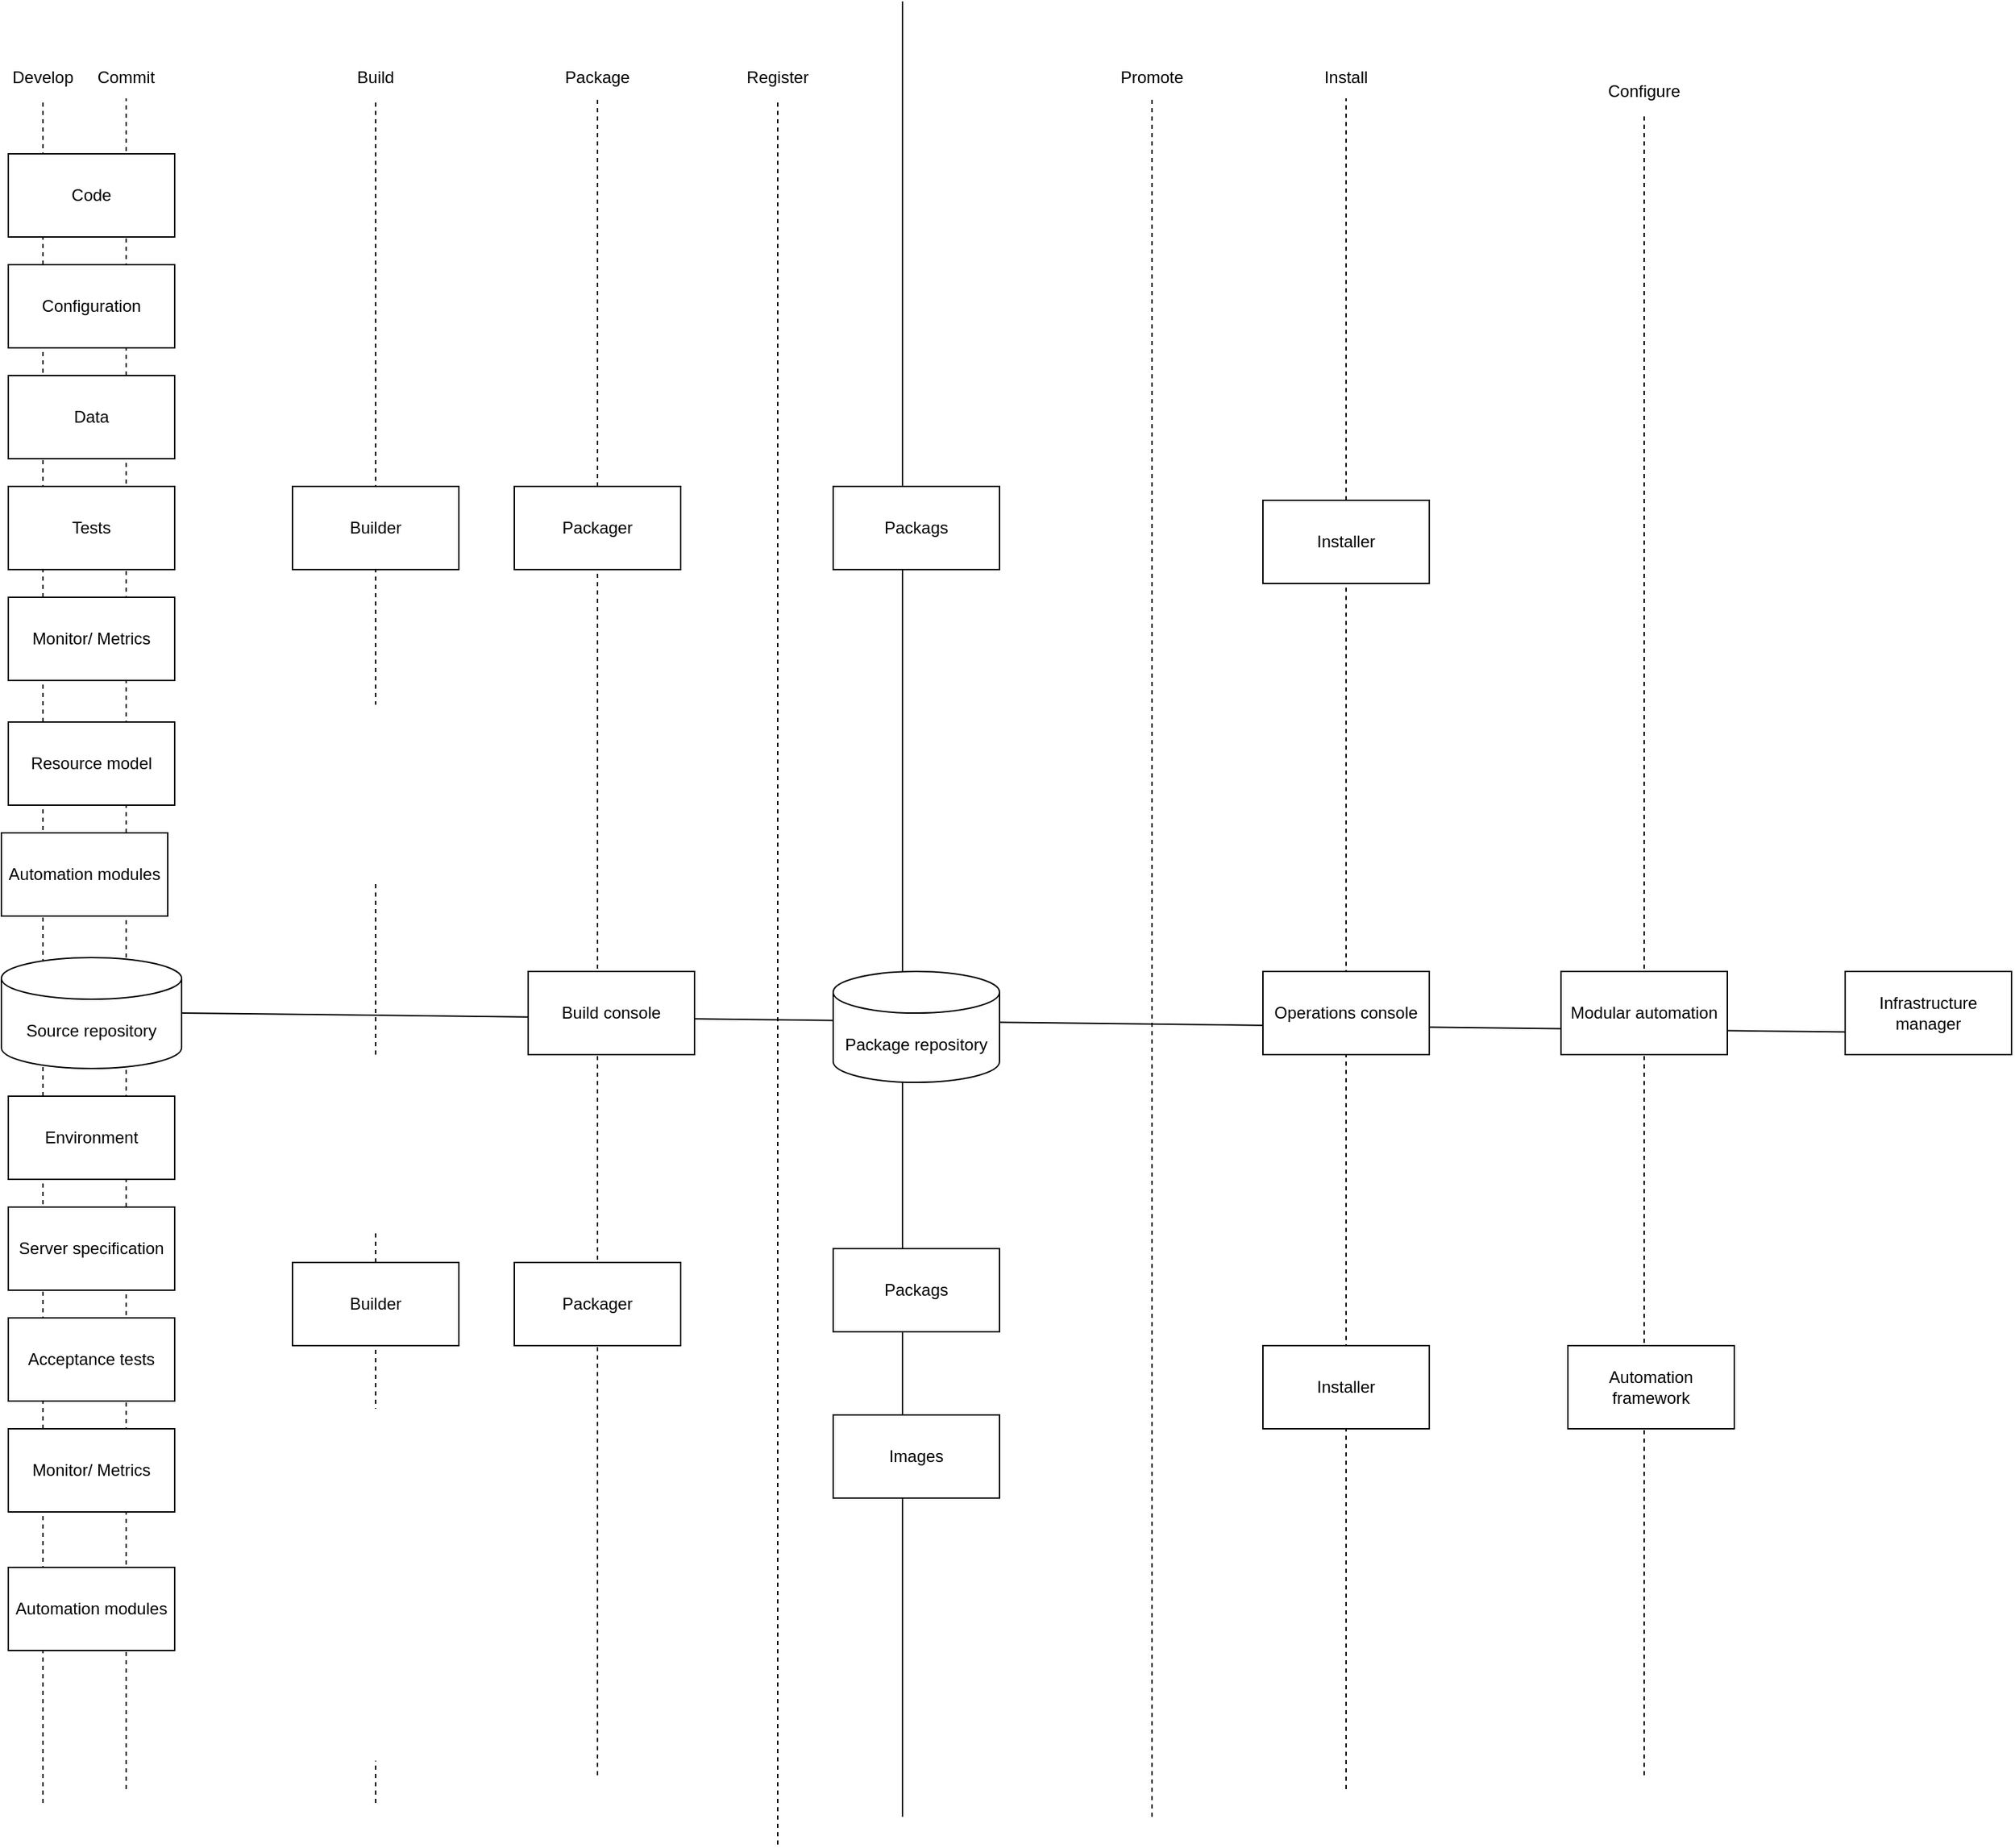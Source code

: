 <mxfile version="22.1.11" type="github">
  <diagram name="Page-1" id="XKhO27Z5a87tstUSnC-k">
    <mxGraphModel dx="1588" dy="892" grid="1" gridSize="10" guides="1" tooltips="1" connect="1" arrows="1" fold="1" page="1" pageScale="1" pageWidth="850" pageHeight="1100" math="0" shadow="0">
      <root>
        <mxCell id="0" />
        <mxCell id="1" parent="0" />
        <mxCell id="qBRlWkbhJnVvSvsvcBG5-85" value="" style="endArrow=none;html=1;rounded=0;exitX=1;exitY=0.5;exitDx=0;exitDy=0;exitPerimeter=0;entryX=1;entryY=0.75;entryDx=0;entryDy=0;" edge="1" parent="1" source="qBRlWkbhJnVvSvsvcBG5-7" target="qBRlWkbhJnVvSvsvcBG5-47">
          <mxGeometry width="50" height="50" relative="1" as="geometry">
            <mxPoint x="1340" y="730" as="sourcePoint" />
            <mxPoint x="1390" y="680" as="targetPoint" />
          </mxGeometry>
        </mxCell>
        <mxCell id="qBRlWkbhJnVvSvsvcBG5-84" value="" style="endArrow=none;dashed=1;html=1;rounded=0;entryX=0.5;entryY=1;entryDx=0;entryDy=0;" edge="1" parent="1" target="qBRlWkbhJnVvSvsvcBG5-83">
          <mxGeometry width="50" height="50" relative="1" as="geometry">
            <mxPoint x="1335" y="1280" as="sourcePoint" />
            <mxPoint x="1390" y="480" as="targetPoint" />
          </mxGeometry>
        </mxCell>
        <mxCell id="qBRlWkbhJnVvSvsvcBG5-80" value="" style="endArrow=none;dashed=1;html=1;rounded=0;entryX=0.5;entryY=1;entryDx=0;entryDy=0;" edge="1" parent="1" target="qBRlWkbhJnVvSvsvcBG5-78">
          <mxGeometry width="50" height="50" relative="1" as="geometry">
            <mxPoint x="1120" y="1290" as="sourcePoint" />
            <mxPoint x="1140" y="470" as="targetPoint" />
          </mxGeometry>
        </mxCell>
        <mxCell id="qBRlWkbhJnVvSvsvcBG5-72" value="" style="endArrow=none;html=1;rounded=0;" edge="1" parent="1">
          <mxGeometry width="50" height="50" relative="1" as="geometry">
            <mxPoint x="800" y="1310" as="sourcePoint" />
            <mxPoint x="800" as="targetPoint" />
          </mxGeometry>
        </mxCell>
        <mxCell id="qBRlWkbhJnVvSvsvcBG5-60" value="" style="endArrow=none;dashed=1;html=1;rounded=0;entryX=0.5;entryY=1;entryDx=0;entryDy=0;" edge="1" parent="1" target="qBRlWkbhJnVvSvsvcBG5-59">
          <mxGeometry width="50" height="50" relative="1" as="geometry">
            <mxPoint x="580" y="1280" as="sourcePoint" />
            <mxPoint x="210" y="100" as="targetPoint" />
          </mxGeometry>
        </mxCell>
        <mxCell id="qBRlWkbhJnVvSvsvcBG5-58" value="" style="endArrow=none;dashed=1;html=1;rounded=0;entryX=0.5;entryY=1;entryDx=0;entryDy=0;" edge="1" parent="1" target="qBRlWkbhJnVvSvsvcBG5-52">
          <mxGeometry width="50" height="50" relative="1" as="geometry">
            <mxPoint x="420" y="1300" as="sourcePoint" />
            <mxPoint x="200" y="90" as="targetPoint" />
          </mxGeometry>
        </mxCell>
        <mxCell id="qBRlWkbhJnVvSvsvcBG5-51" value="" style="endArrow=none;dashed=1;html=1;rounded=0;entryX=0.5;entryY=1;entryDx=0;entryDy=0;" edge="1" parent="1" target="qBRlWkbhJnVvSvsvcBG5-12">
          <mxGeometry width="50" height="50" relative="1" as="geometry">
            <mxPoint x="240" y="1290" as="sourcePoint" />
            <mxPoint x="190" y="80" as="targetPoint" />
          </mxGeometry>
        </mxCell>
        <mxCell id="qBRlWkbhJnVvSvsvcBG5-50" value="" style="endArrow=none;dashed=1;html=1;rounded=0;entryX=0.5;entryY=1;entryDx=0;entryDy=0;" edge="1" parent="1" target="qBRlWkbhJnVvSvsvcBG5-13">
          <mxGeometry width="50" height="50" relative="1" as="geometry">
            <mxPoint x="180" y="1300" as="sourcePoint" />
            <mxPoint x="530" y="490" as="targetPoint" />
          </mxGeometry>
        </mxCell>
        <mxCell id="qBRlWkbhJnVvSvsvcBG5-1" value="Code" style="rounded=0;whiteSpace=wrap;html=1;" vertex="1" parent="1">
          <mxGeometry x="155" y="110" width="120" height="60" as="geometry" />
        </mxCell>
        <mxCell id="qBRlWkbhJnVvSvsvcBG5-3" value="Data" style="rounded=0;whiteSpace=wrap;html=1;" vertex="1" parent="1">
          <mxGeometry x="155" y="270" width="120" height="60" as="geometry" />
        </mxCell>
        <mxCell id="qBRlWkbhJnVvSvsvcBG5-5" value="Resource model" style="rounded=0;whiteSpace=wrap;html=1;" vertex="1" parent="1">
          <mxGeometry x="155" y="520" width="120" height="60" as="geometry" />
        </mxCell>
        <mxCell id="qBRlWkbhJnVvSvsvcBG5-7" value="Source repository" style="shape=cylinder3;whiteSpace=wrap;html=1;boundedLbl=1;backgroundOutline=1;size=15;" vertex="1" parent="1">
          <mxGeometry x="150" y="690" width="130" height="80" as="geometry" />
        </mxCell>
        <mxCell id="qBRlWkbhJnVvSvsvcBG5-8" value="Environment" style="rounded=0;whiteSpace=wrap;html=1;" vertex="1" parent="1">
          <mxGeometry x="155" y="790" width="120" height="60" as="geometry" />
        </mxCell>
        <mxCell id="qBRlWkbhJnVvSvsvcBG5-9" value="Server specification" style="rounded=0;whiteSpace=wrap;html=1;" vertex="1" parent="1">
          <mxGeometry x="155" y="870" width="120" height="60" as="geometry" />
        </mxCell>
        <mxCell id="qBRlWkbhJnVvSvsvcBG5-10" value="Acceptance tests" style="rounded=0;whiteSpace=wrap;html=1;" vertex="1" parent="1">
          <mxGeometry x="155" y="950" width="120" height="60" as="geometry" />
        </mxCell>
        <mxCell id="qBRlWkbhJnVvSvsvcBG5-11" value="Automation modules" style="rounded=0;whiteSpace=wrap;html=1;" vertex="1" parent="1">
          <mxGeometry x="155" y="1130" width="120" height="60" as="geometry" />
        </mxCell>
        <mxCell id="qBRlWkbhJnVvSvsvcBG5-12" value="Commit" style="text;html=1;strokeColor=none;fillColor=none;align=center;verticalAlign=middle;whiteSpace=wrap;rounded=0;" vertex="1" parent="1">
          <mxGeometry x="210" y="40" width="60" height="30" as="geometry" />
        </mxCell>
        <mxCell id="qBRlWkbhJnVvSvsvcBG5-13" value="Develop" style="text;html=1;strokeColor=none;fillColor=none;align=center;verticalAlign=middle;whiteSpace=wrap;rounded=0;" vertex="1" parent="1">
          <mxGeometry x="150" y="40" width="60" height="30" as="geometry" />
        </mxCell>
        <mxCell id="qBRlWkbhJnVvSvsvcBG5-2" value="Configuration" style="rounded=0;whiteSpace=wrap;html=1;" vertex="1" parent="1">
          <mxGeometry x="155" y="190" width="120" height="60" as="geometry" />
        </mxCell>
        <mxCell id="qBRlWkbhJnVvSvsvcBG5-25" value="Tests" style="rounded=0;whiteSpace=wrap;html=1;" vertex="1" parent="1">
          <mxGeometry x="155" y="350" width="120" height="60" as="geometry" />
        </mxCell>
        <mxCell id="qBRlWkbhJnVvSvsvcBG5-4" value="Monitor/ Metrics" style="rounded=0;whiteSpace=wrap;html=1;" vertex="1" parent="1">
          <mxGeometry x="155" y="430" width="120" height="60" as="geometry" />
        </mxCell>
        <mxCell id="qBRlWkbhJnVvSvsvcBG5-6" value="Automation modules" style="rounded=0;whiteSpace=wrap;html=1;" vertex="1" parent="1">
          <mxGeometry x="150" y="600" width="120" height="60" as="geometry" />
        </mxCell>
        <mxCell id="qBRlWkbhJnVvSvsvcBG5-31" value="Builder" style="rounded=0;whiteSpace=wrap;html=1;" vertex="1" parent="1">
          <mxGeometry x="360" y="350" width="120" height="60" as="geometry" />
        </mxCell>
        <mxCell id="qBRlWkbhJnVvSvsvcBG5-32" value="Packager" style="rounded=0;whiteSpace=wrap;html=1;" vertex="1" parent="1">
          <mxGeometry x="520" y="350" width="120" height="60" as="geometry" />
        </mxCell>
        <mxCell id="qBRlWkbhJnVvSvsvcBG5-33" value="Builder" style="rounded=0;whiteSpace=wrap;html=1;" vertex="1" parent="1">
          <mxGeometry x="360" y="910" width="120" height="60" as="geometry" />
        </mxCell>
        <mxCell id="qBRlWkbhJnVvSvsvcBG5-34" value="Packager" style="rounded=0;whiteSpace=wrap;html=1;" vertex="1" parent="1">
          <mxGeometry x="520" y="910" width="120" height="60" as="geometry" />
        </mxCell>
        <mxCell id="qBRlWkbhJnVvSvsvcBG5-37" value="Build console" style="rounded=0;whiteSpace=wrap;html=1;" vertex="1" parent="1">
          <mxGeometry x="530" y="700" width="120" height="60" as="geometry" />
        </mxCell>
        <mxCell id="qBRlWkbhJnVvSvsvcBG5-40" value="Monitor/ Metrics" style="rounded=0;whiteSpace=wrap;html=1;" vertex="1" parent="1">
          <mxGeometry x="155" y="1030" width="120" height="60" as="geometry" />
        </mxCell>
        <mxCell id="qBRlWkbhJnVvSvsvcBG5-43" value="Installer" style="rounded=0;whiteSpace=wrap;html=1;" vertex="1" parent="1">
          <mxGeometry x="1060" y="360" width="120" height="60" as="geometry" />
        </mxCell>
        <mxCell id="qBRlWkbhJnVvSvsvcBG5-44" value="Operations console" style="rounded=0;whiteSpace=wrap;html=1;" vertex="1" parent="1">
          <mxGeometry x="1060" y="700" width="120" height="60" as="geometry" />
        </mxCell>
        <mxCell id="qBRlWkbhJnVvSvsvcBG5-45" value="Installer" style="rounded=0;whiteSpace=wrap;html=1;" vertex="1" parent="1">
          <mxGeometry x="1060" y="970" width="120" height="60" as="geometry" />
        </mxCell>
        <mxCell id="qBRlWkbhJnVvSvsvcBG5-46" value="Modular automation" style="rounded=0;whiteSpace=wrap;html=1;" vertex="1" parent="1">
          <mxGeometry x="1275" y="700" width="120" height="60" as="geometry" />
        </mxCell>
        <mxCell id="qBRlWkbhJnVvSvsvcBG5-47" value="Infrastructure manager" style="rounded=0;whiteSpace=wrap;html=1;" vertex="1" parent="1">
          <mxGeometry x="1480" y="700" width="120" height="60" as="geometry" />
        </mxCell>
        <mxCell id="qBRlWkbhJnVvSvsvcBG5-49" value="Automation framework" style="rounded=0;whiteSpace=wrap;html=1;" vertex="1" parent="1">
          <mxGeometry x="1280" y="970" width="120" height="60" as="geometry" />
        </mxCell>
        <mxCell id="qBRlWkbhJnVvSvsvcBG5-52" value="Build" style="text;html=1;strokeColor=none;fillColor=none;align=center;verticalAlign=middle;whiteSpace=wrap;rounded=0;" vertex="1" parent="1">
          <mxGeometry x="390" y="40" width="60" height="30" as="geometry" />
        </mxCell>
        <mxCell id="qBRlWkbhJnVvSvsvcBG5-59" value="Package" style="text;html=1;strokeColor=none;fillColor=none;align=center;verticalAlign=middle;whiteSpace=wrap;rounded=0;" vertex="1" parent="1">
          <mxGeometry x="550" y="40" width="60" height="30" as="geometry" />
        </mxCell>
        <mxCell id="qBRlWkbhJnVvSvsvcBG5-62" value="Register" style="text;html=1;strokeColor=none;fillColor=none;align=center;verticalAlign=middle;whiteSpace=wrap;rounded=0;" vertex="1" parent="1">
          <mxGeometry x="680" y="40" width="60" height="30" as="geometry" />
        </mxCell>
        <mxCell id="qBRlWkbhJnVvSvsvcBG5-63" value="" style="endArrow=none;dashed=1;html=1;rounded=0;entryX=0.5;entryY=1;entryDx=0;entryDy=0;" edge="1" parent="1" target="qBRlWkbhJnVvSvsvcBG5-62">
          <mxGeometry width="50" height="50" relative="1" as="geometry">
            <mxPoint x="710" y="1330" as="sourcePoint" />
            <mxPoint x="220" y="110" as="targetPoint" />
          </mxGeometry>
        </mxCell>
        <mxCell id="qBRlWkbhJnVvSvsvcBG5-35" value="Packags" style="rounded=0;whiteSpace=wrap;html=1;" vertex="1" parent="1">
          <mxGeometry x="750" y="350" width="120" height="60" as="geometry" />
        </mxCell>
        <mxCell id="qBRlWkbhJnVvSvsvcBG5-36" value="Package repository" style="shape=cylinder3;whiteSpace=wrap;html=1;boundedLbl=1;backgroundOutline=1;size=15;" vertex="1" parent="1">
          <mxGeometry x="750" y="700" width="120" height="80" as="geometry" />
        </mxCell>
        <mxCell id="qBRlWkbhJnVvSvsvcBG5-38" value="Packags" style="rounded=0;whiteSpace=wrap;html=1;" vertex="1" parent="1">
          <mxGeometry x="750" y="900" width="120" height="60" as="geometry" />
        </mxCell>
        <mxCell id="qBRlWkbhJnVvSvsvcBG5-39" value="Images" style="rounded=0;whiteSpace=wrap;html=1;" vertex="1" parent="1">
          <mxGeometry x="750" y="1020" width="120" height="60" as="geometry" />
        </mxCell>
        <mxCell id="qBRlWkbhJnVvSvsvcBG5-74" value="Promote" style="text;html=1;strokeColor=none;fillColor=none;align=center;verticalAlign=middle;whiteSpace=wrap;rounded=0;" vertex="1" parent="1">
          <mxGeometry x="950" y="40" width="60" height="30" as="geometry" />
        </mxCell>
        <mxCell id="qBRlWkbhJnVvSvsvcBG5-77" value="" style="endArrow=none;dashed=1;html=1;rounded=0;entryX=0.5;entryY=1;entryDx=0;entryDy=0;" edge="1" parent="1" target="qBRlWkbhJnVvSvsvcBG5-74">
          <mxGeometry width="50" height="50" relative="1" as="geometry">
            <mxPoint x="980" y="1310" as="sourcePoint" />
            <mxPoint x="1080" y="350" as="targetPoint" />
          </mxGeometry>
        </mxCell>
        <mxCell id="qBRlWkbhJnVvSvsvcBG5-78" value="Install" style="text;html=1;strokeColor=none;fillColor=none;align=center;verticalAlign=middle;whiteSpace=wrap;rounded=0;" vertex="1" parent="1">
          <mxGeometry x="1090" y="40" width="60" height="30" as="geometry" />
        </mxCell>
        <mxCell id="qBRlWkbhJnVvSvsvcBG5-83" value="Configure" style="text;html=1;strokeColor=none;fillColor=none;align=center;verticalAlign=middle;whiteSpace=wrap;rounded=0;" vertex="1" parent="1">
          <mxGeometry x="1305" y="50" width="60" height="30" as="geometry" />
        </mxCell>
      </root>
    </mxGraphModel>
  </diagram>
</mxfile>
